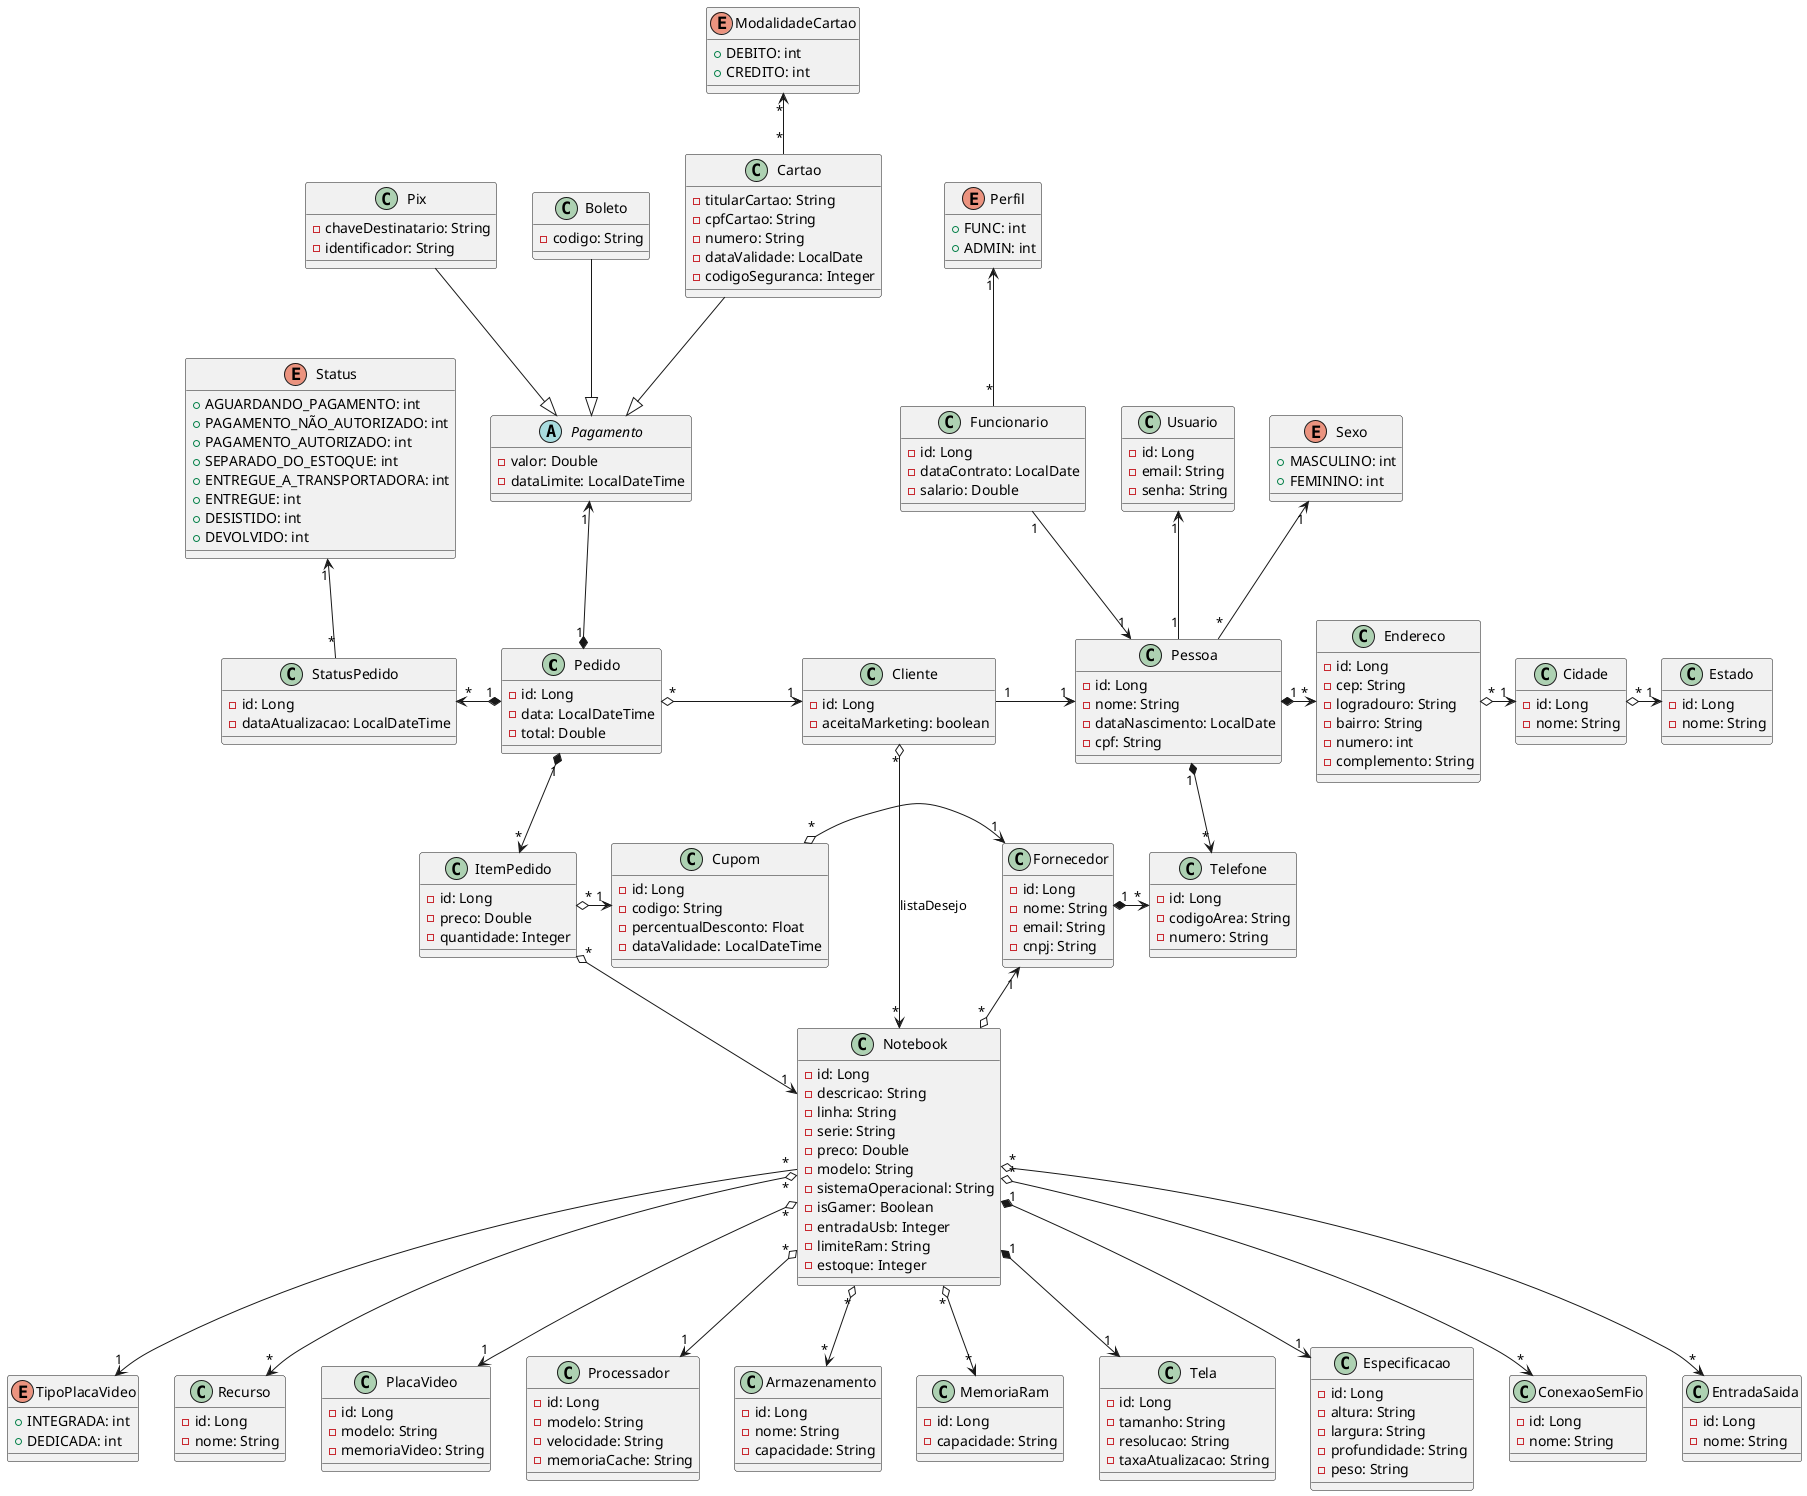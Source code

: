 @startuml uml

class Pedido {
    - id: Long
    - data: LocalDateTime
    - total: Double
}

class ItemPedido {
    - id: Long
    - preco: Double
    - quantidade: Integer
}

enum Status {
    + AGUARDANDO_PAGAMENTO: int
    + PAGAMENTO_NÃO_AUTORIZADO: int
    + PAGAMENTO_AUTORIZADO: int
    + SEPARADO_DO_ESTOQUE: int
    + ENTREGUE_A_TRANSPORTADORA: int
    + ENTREGUE: int
    + DESISTIDO: int
    + DEVOLVIDO: int
}

class StatusPedido {
    - id: Long
    - dataAtualizacao: LocalDateTime
}

class Cupom {
    - id: Long
    - codigo: String
    - percentualDesconto: Float
    - dataValidade: LocalDateTime
}

abstract Pagamento {
    - valor: Double
    - dataLimite: LocalDateTime
}

class Pix {
    - chaveDestinatario: String
    - identificador: String
}

class Boleto {
    - codigo: String
}

class Cartao {
    - titularCartao: String
    - cpfCartao: String
    - numero: String
    - dataValidade: LocalDate
    - codigoSeguranca: Integer
}

enum ModalidadeCartao {
    + DEBITO: int
    + CREDITO: int
}

class Pessoa {
    - id: Long
    - nome: String
    - dataNascimento: LocalDate
    - cpf: String
}

class Cliente {
    - id: Long
    - aceitaMarketing: boolean
}

class Funcionario {
    - id: Long
    - dataContrato: LocalDate
    - salario: Double
}

enum Perfil {
    + FUNC: int
    + ADMIN: int
}

class Usuario {
    - id: Long
    - email: String
    - senha: String
}

enum Sexo {
    + MASCULINO: int
    + FEMININO: int
}

class Endereco {
    - id: Long
    - cep: String
    - logradouro: String
    - bairro: String
    - numero: int
    - complemento: String
}

class Cidade {
    - id: Long
    - nome: String
}

class Estado {
    - id: Long
    - nome: String
}

class Telefone {
    - id: Long
    - codigoArea: String
    - numero: String
}

class Notebook {
    - id: Long
    - descricao: String
    - linha: String 
    - serie: String
    - preco: Double
    - modelo: String
    - sistemaOperacional: String
    - isGamer: Boolean
    - entradaUsb: Integer
    - limiteRam: String
    - estoque: Integer
} 

' Notebook --> Fornecedor. Se colocasse ao contrário, toda vez que fosse cadastrar o fornecedor, teria que
' cadastrar os notebooks também.
class Fornecedor {
    - id: Long
    - nome: String
    - email: String
    - cnpj: String
}

enum TipoPlacaVideo {
    + INTEGRADA: int
    + DEDICADA: int
}

class Recurso {
    - id: Long
    - nome: String
}   

class PlacaVideo {
    - id: Long
    - modelo: String
    - memoriaVideo: String
}

class Processador {
    - id: Long
    - modelo: String
    - velocidade: String
    - memoriaCache: String
}

class Armazenamento {
    - id: Long
    - nome: String
    - capacidade: String
}

class MemoriaRam {
    - id: Long
    - capacidade: String
}

class Tela {
    - id: Long
    - tamanho: String
    - resolucao: String 
    - taxaAtualizacao: String
}

' Especificacao. Informação exclusiva do Notebook. Não pode ser reaproveitada. Se tiver que usar dnv, teria que cadastrar outro.
' Composição: Estou sempre cadastrando se for composição. Deve ser 1 de onde parte a composição
class Especificacao {
    - id: Long
    - altura: String
    - largura: String
    - profundidade: String
    - peso: String
}

class ConexaoSemFio {
    - id: Long
    - nome: String
}

class EntradaSaida { 
    - id: Long
    - nome: String
}

Pedido "1" *--> "*" ItemPedido
Pedido "*" o-right-> "1" Cliente
Pedido "1" *-left-> "*" StatusPedido
StatusPedido "*" -up-> "1" Status
ItemPedido "*" o--> "1" Notebook
ItemPedido "*" o-right-> "1" Cupom
Cupom "*" o-right-> "1" Fornecedor

Pedido "1" *-up-> "1" Pagamento
Pix --|> Pagamento
Cartao --|> Pagamento
Boleto --|> Pagamento
Cartao "*" -up-> "*" ModalidadeCartao

Pessoa "1" *-right-> "*" Endereco
Pessoa "*" -up-> "1" Sexo
Pessoa "1" -up-> "1" Usuario
Pessoa "1" *-down-> "*" Telefone

Cliente "1" -right-> "1" Pessoa
Funcionario "1" --> "1" Pessoa
Cliente "*" o--> "*" Notebook: listaDesejo
Funcionario "*" -up-> "1" Perfil

Endereco "*" o-right-> "1" Cidade
Cidade "*" o-right-> "1" Estado

Notebook "1" *--> "1" Tela
Notebook "*" o--> "1" Processador
Notebook "*" --> "1" TipoPlacaVideo
Notebook "*" o--> "1" PlacaVideo
Notebook "*" o--> "*" Armazenamento
Notebook "*" o--> "*" MemoriaRam
Notebook "1" *--> "1" Especificacao
Notebook "*" o--> "*" Recurso
Notebook "*" o-up-> "1" Fornecedor
Notebook "*" o--> "*" ConexaoSemFio
Notebook "*" o--> "*" EntradaSaida

Fornecedor "1" *-right-> "*" Telefone

@enduml

' Reformular processo de compra -> Colocar preço no ItemPedido
' Colocar método para adicionar produto aos desejos em clienteResource e remover
' Colocar um método no Resource para ir atualizando o status do pedido
' Permissão nos resources e nos testes (fazer cupom e pedido)
' Reformular NotebookDTO para ter direto informações de tela e especificação
' Dar uma olhada geral, todos os models, DTOs
' Fazer a vinculação de alguém já cadastrado com a mesma Pessoa
' Acrescentar Logs e todos os Resources

'4) Quando passar parâmetro pelo path param? Pois posso pegar o cliente
' a partir do subject com o JsonWebToken (getSubject) e a partir daí pegar
' o cliente: Certo seria conferir se o cliente do token é o mesmo do id que foi passado

'5) Se excluir um cliente, o pedido será excluido também? Como fica a integridade
' referencial da tabela pedidos ao excluir um cliente?. O certo é ter o status ativado/desativado

'6) Pedido ter um histórico de status de andamento

'7) Funcionário poder ter mais de um perfil (Normal ou Adm)

'8) Várias formas de rodar os testes e encaixar permissão: Passando token no header, usando @TestSecurity

'9) Preciso colocar um objeto inteiro de notebook dentro de listaDesejo?

' Arrumar bean validation. Testar cupom e pedido. Organizar melhor pastas. Organizar melhor sequência de métodos
' no resource. Colocar validações de banco para pedido e cupom. Implementar lista desejo. 
' Colocar mais métodos no resource de Cupom. metodo para atualizar o status do pedido
' Tem problema receber integer no pathParam?
' E se eu quiser pesquisar pela data? Pois pathparam não aceita LocalDateTime (Apenas tipos primitivos e de referencia?)
' Colocar as validações de cupom tudo em um método só
' Arrumar FileService para ser geral
' Colocar nomeImagem direto no dto, pra na hora de cadastrar já subir imagem
' Organizar melhor ItemPedidoDTO (idNotebook primeiro - e dps organizar a classe normal)
' Em vez de devolver o objeto todo de fornecedor, não seria interessante devolver só a marca?
' No update de venda, atualizar idCliente tbm? Faz sentido?

' Parte de Pagamento: 1°) Posso criar diversos endpoints para fechar o pedido, 1 para cada opção de pagamento
' 2°) Posso criar um resource para pagamento (com vários endpoints de pagamento) e colocar o id do pedido que quero. Então concluo o pedido e o pagamento fica pendente ate eu o finalizar
' 3°) Posso criar um resource para pagamento com várias opções para adicionar saldo ao site e assim ter dinheiro no site para pagar a compra

' Opção: Fazer tudo em pedido em um unico endpoint (colocar a opção (cartao, pix, boleto) e colocar os dados de cartao) -> Se não for cartão, ignora os dados. Se for, aplica ele na compra.

' Ou fazer 2 endpoints, um pra compra com cartão (dto de pedido com dados de cartao), e outro pra compra com pix / boleto, etc (dto com opção de geracao)